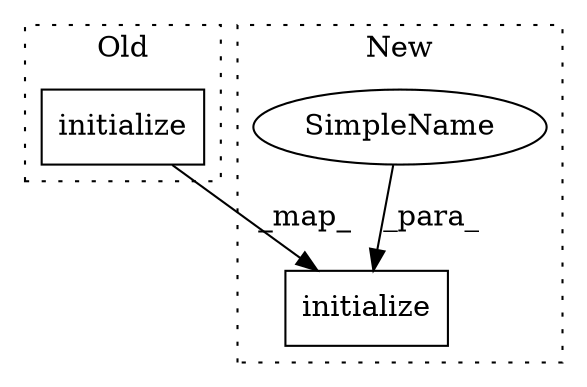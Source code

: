 digraph G {
subgraph cluster0 {
1 [label="initialize" a="32" s="158,173" l="11,1" shape="box"];
label = "Old";
style="dotted";
}
subgraph cluster1 {
2 [label="initialize" a="32" s="181,203" l="11,1" shape="box"];
3 [label="SimpleName" a="42" s="197" l="6" shape="ellipse"];
label = "New";
style="dotted";
}
1 -> 2 [label="_map_"];
3 -> 2 [label="_para_"];
}